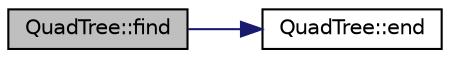 digraph "QuadTree::find"
{
  edge [fontname="Helvetica",fontsize="10",labelfontname="Helvetica",labelfontsize="10"];
  node [fontname="Helvetica",fontsize="10",shape=record];
  rankdir="LR";
  Node1 [label="QuadTree::find",height=0.2,width=0.4,color="black", fillcolor="grey75", style="filled" fontcolor="black"];
  Node1 -> Node2 [color="midnightblue",fontsize="10",style="solid"];
  Node2 [label="QuadTree::end",height=0.2,width=0.4,color="black", fillcolor="white", style="filled",URL="$class_quad_tree.html#aabea79664dba5f52adef8e977d5e3ffa"];
}
